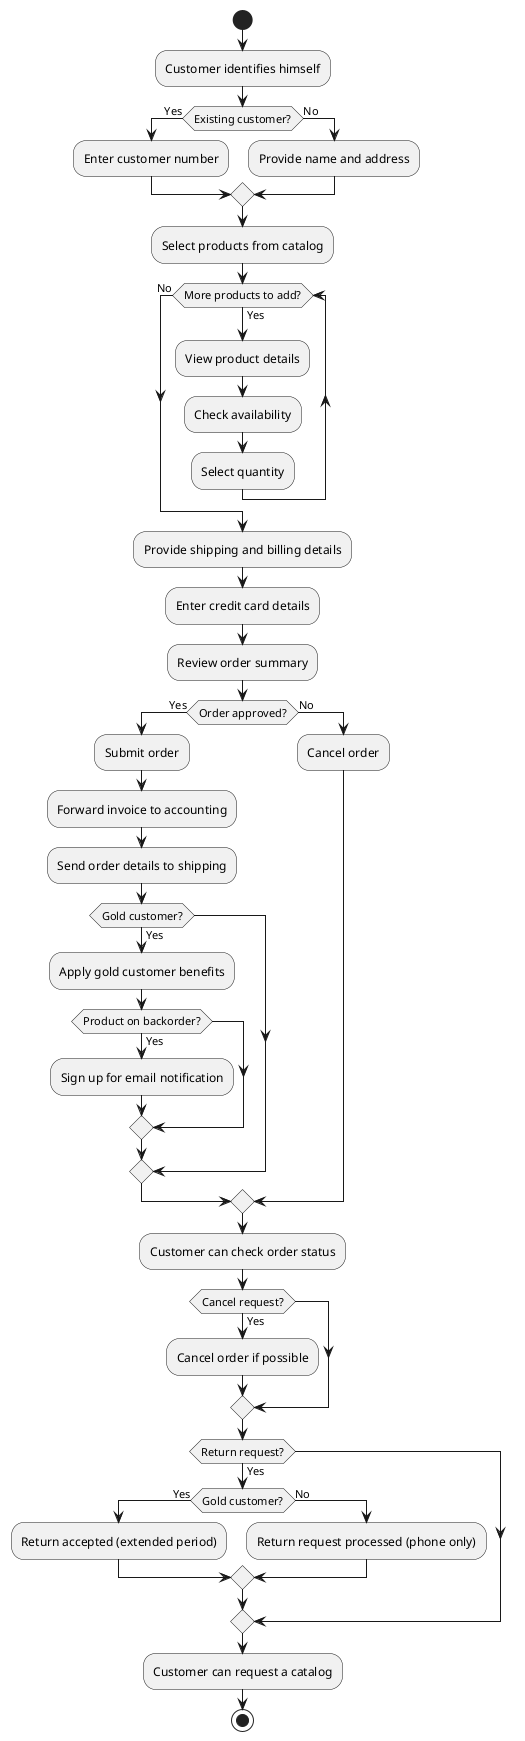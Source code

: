 @startuml

start

:Customer identifies himself;
if (Existing customer?) then (Yes)
    :Enter customer number;
else (No)
    :Provide name and address;
endif

:Select products from catalog;
while (More products to add?) is (Yes)
    :View product details;
    :Check availability;
    :Select quantity;
endwhile (No)

:Provide shipping and billing details;
:Enter credit card details;
:Review order summary;

if (Order approved?) then (Yes)
    :Submit order;
    :Forward invoice to accounting;
    :Send order details to shipping;
    if (Gold customer?) then (Yes)
        :Apply gold customer benefits;
        if (Product on backorder?) then (Yes)
            :Sign up for email notification;
        endif
    endif
else (No)
    :Cancel order;
endif

:Customer can check order status;
if (Cancel request?) then (Yes)
    :Cancel order if possible;
endif

if (Return request?) then (Yes)
    if (Gold customer?) then (Yes)
        :Return accepted (extended period);
    else (No)
        :Return request processed (phone only);
    endif
endif

:Customer can request a catalog;

stop

@enduml
